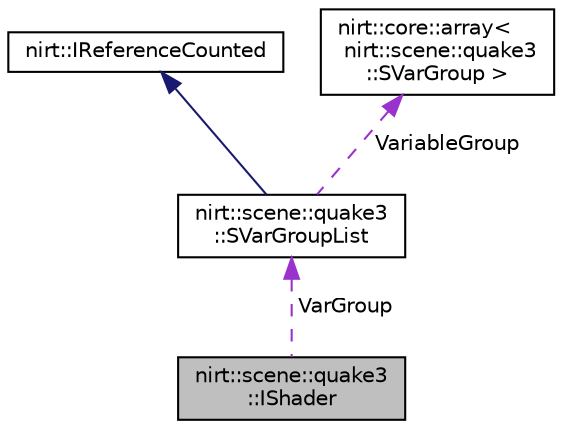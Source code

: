 digraph "nirt::scene::quake3::IShader"
{
 // LATEX_PDF_SIZE
  edge [fontname="Helvetica",fontsize="10",labelfontname="Helvetica",labelfontsize="10"];
  node [fontname="Helvetica",fontsize="10",shape=record];
  Node1 [label="nirt::scene::quake3\l::IShader",height=0.2,width=0.4,color="black", fillcolor="grey75", style="filled", fontcolor="black",tooltip="A Parsed Shader Holding Variables ordered in Groups."];
  Node2 -> Node1 [dir="back",color="darkorchid3",fontsize="10",style="dashed",label=" VarGroup" ,fontname="Helvetica"];
  Node2 [label="nirt::scene::quake3\l::SVarGroupList",height=0.2,width=0.4,color="black", fillcolor="white", style="filled",URL="$structnirt_1_1scene_1_1quake3_1_1SVarGroupList.html",tooltip="holding a group a variable"];
  Node3 -> Node2 [dir="back",color="midnightblue",fontsize="10",style="solid",fontname="Helvetica"];
  Node3 [label="nirt::IReferenceCounted",height=0.2,width=0.4,color="black", fillcolor="white", style="filled",URL="$classnirt_1_1IReferenceCounted.html",tooltip="Base class of most objects of the Nirtcpp Engine."];
  Node4 -> Node2 [dir="back",color="darkorchid3",fontsize="10",style="dashed",label=" VariableGroup" ,fontname="Helvetica"];
  Node4 [label="nirt::core::array\<\l nirt::scene::quake3\l::SVarGroup \>",height=0.2,width=0.4,color="black", fillcolor="white", style="filled",URL="$classnirt_1_1core_1_1array.html",tooltip=" "];
}
